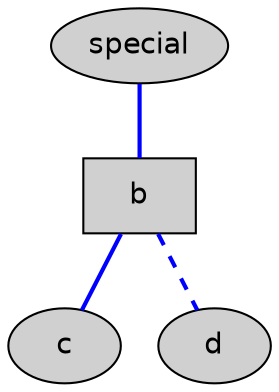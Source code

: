 /* 
 * @command = neato
 */
graph Gattributes{
node[fontname="Helvetica", style=filled, fillcolor="#d0d0d0"]
edge[fontname="Helvetica", style=bold, color=blue, arrowhead=open];
     // The label attribute can be used to change the label of a node
     a [label="special"];
     // Here, the node shape is changed.
     b [shape=box];
     // These edges both have different line properties
     a -- b -- c;
     b -- d [style="bold,dashed"];
 }